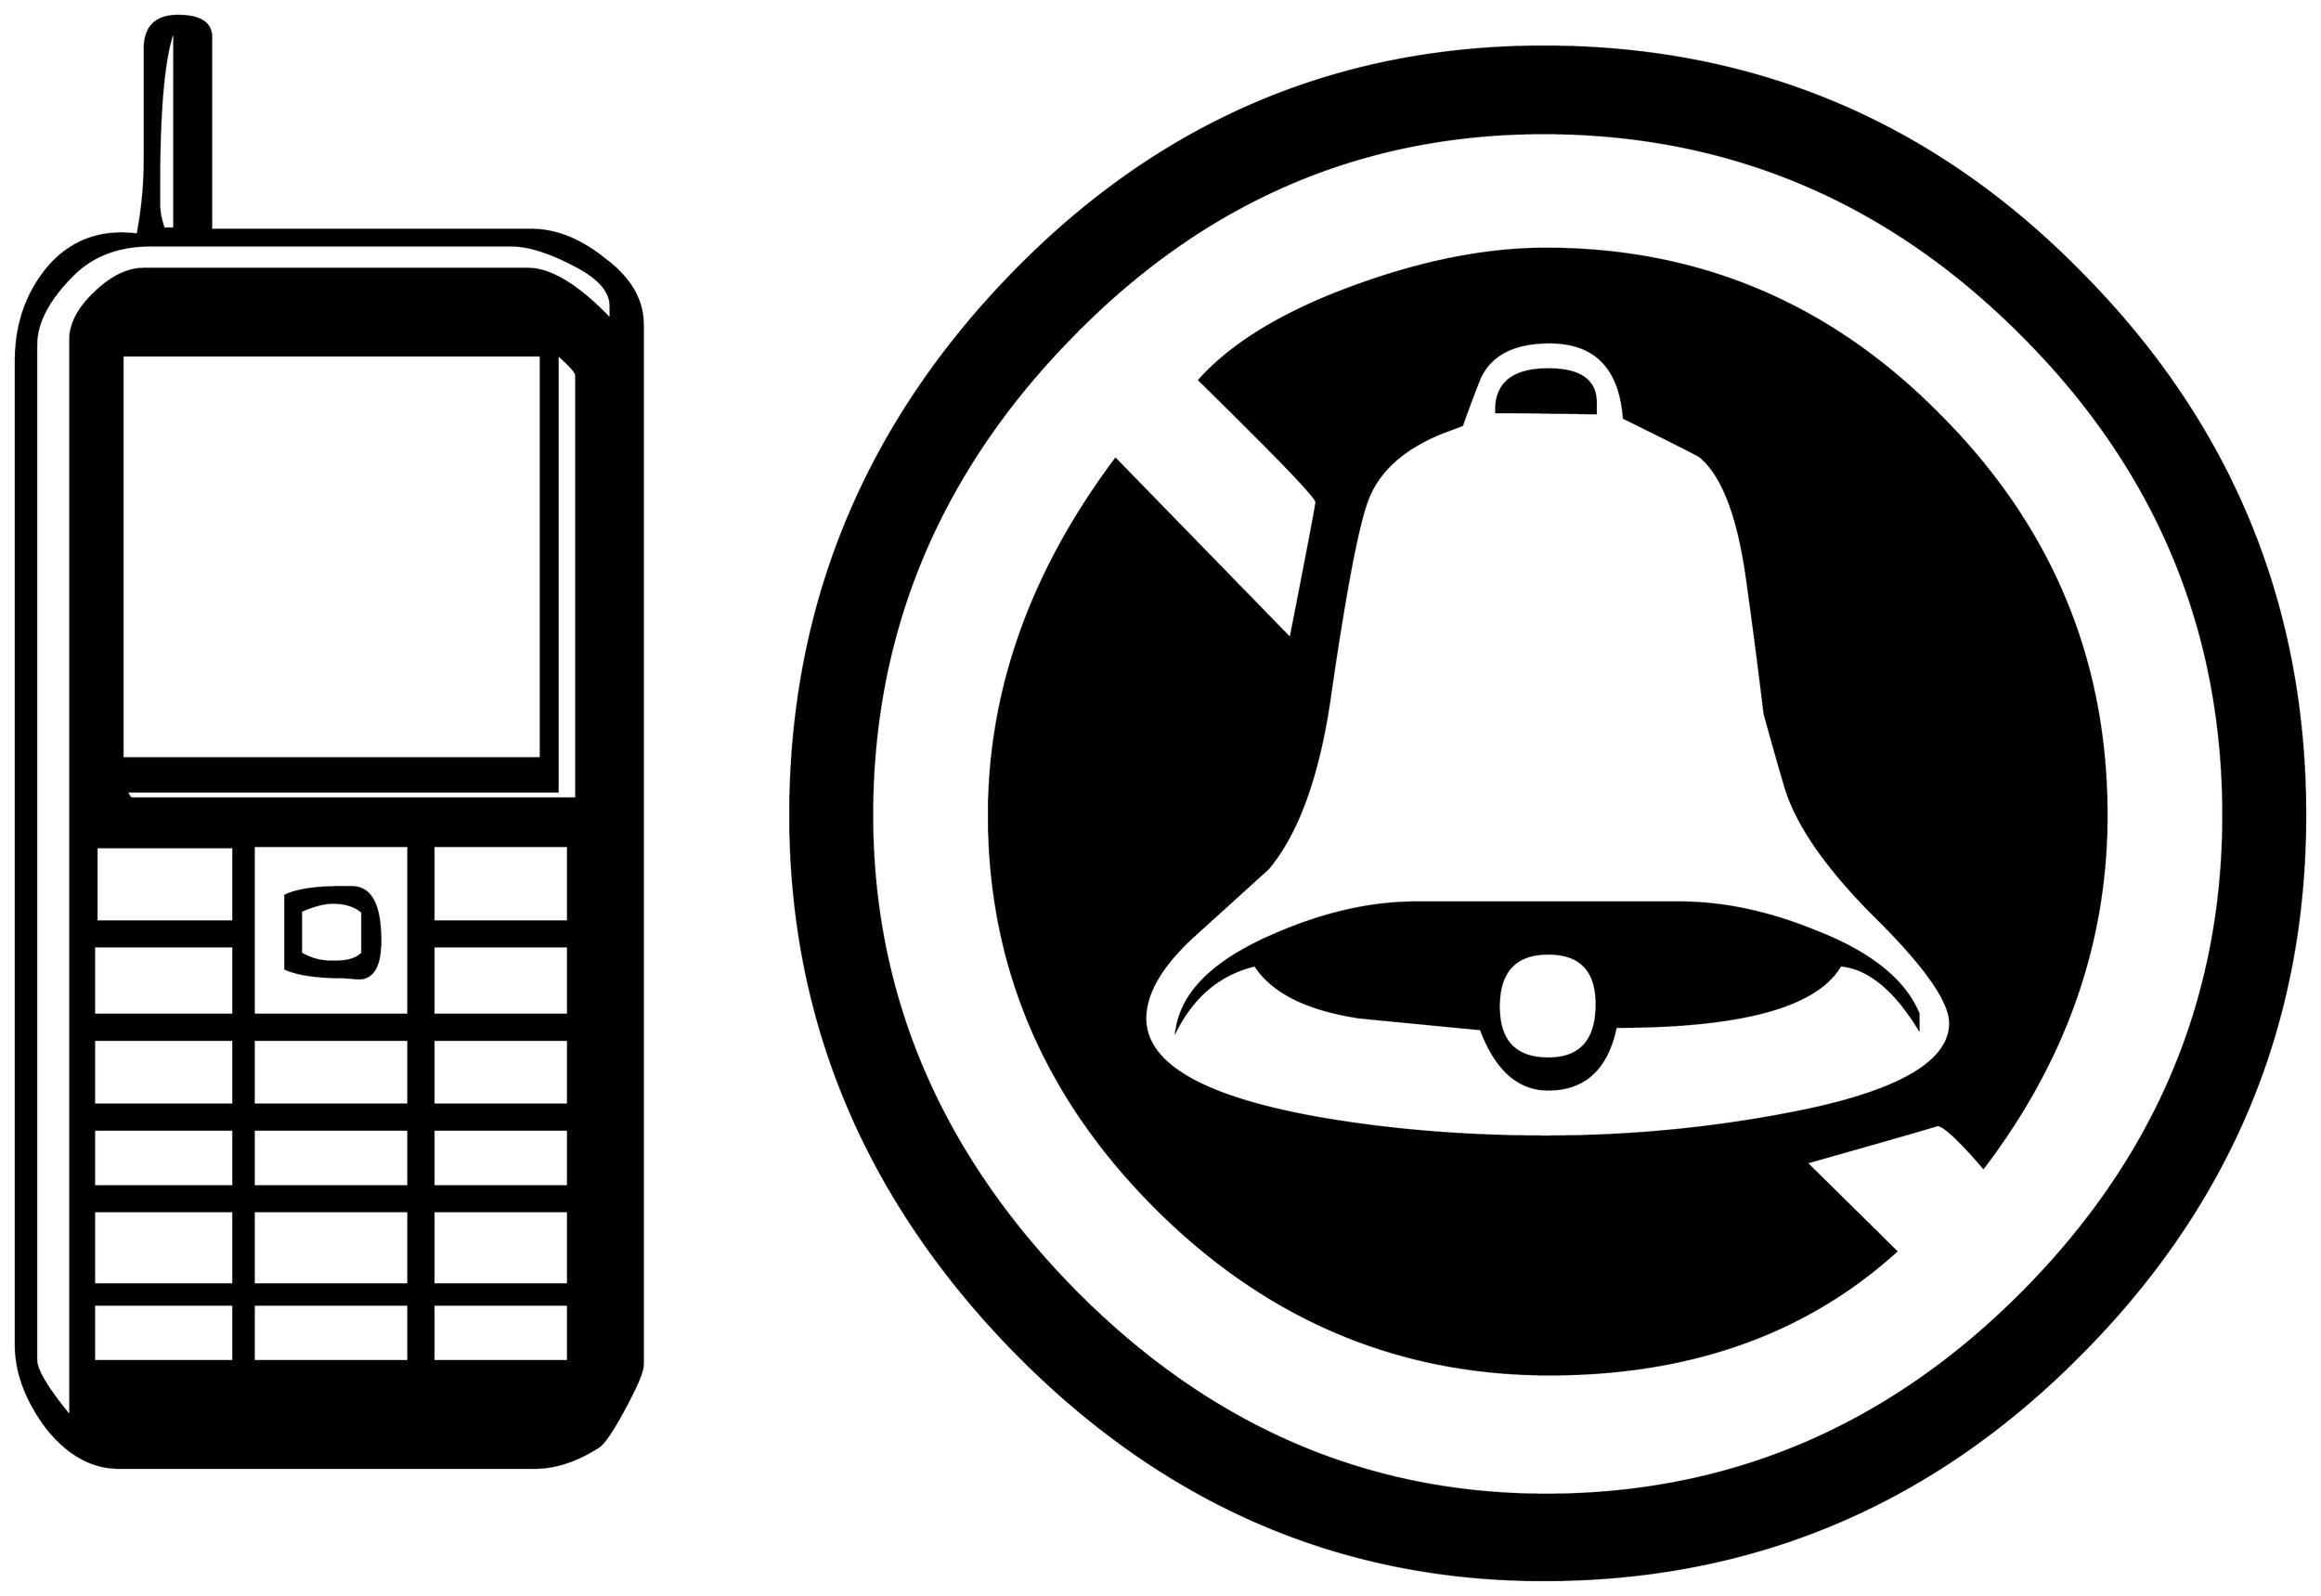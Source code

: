 


\begin{tikzpicture}[y=0.80pt, x=0.80pt, yscale=-1.0, xscale=1.0, inner sep=0pt, outer sep=0pt]
\begin{scope}[shift={(100.0,1679.0)},nonzero rule]
  \path[draw=.,fill=.,line width=1.600pt] (2018.0,-541.0) ..
    controls (2018.0,-364.333) and (1954.667,-212.333) ..
    (1828.0,-85.0) .. controls (1702.0,42.333) and (1550.667,106.0)
    .. (1374.0,106.0) .. controls (1202.0,106.0) and
    (1052.667,41.333) .. (926.0,-88.0) .. controls (800.0,-217.333)
    and (737.0,-368.333) .. (737.0,-541.0) .. controls
    (737.0,-717.0) and (799.333,-869.333) .. (924.0,-998.0) ..
    controls (1048.667,-1126.667) and (1198.667,-1191.0) ..
    (1374.0,-1191.0) .. controls (1552.0,-1191.0) and
    (1703.667,-1127.0) .. (1829.0,-999.0) .. controls
    (1955.0,-871.667) and (2018.0,-719.0) .. (2018.0,-541.0) --
    cycle(612.0,-76.0) .. controls (612.0,-70.667) and
    (607.0,-58.667) .. (597.0,-40.0) .. controls (587.0,-21.333) and
    (579.667,-10.333) .. (575.0,-7.0) .. controls (556.333,5.0) and
    (538.333,11.0) .. (521.0,11.0) -- (169.0,11.0) .. controls
    (146.333,11.0) and (126.0,-0.333) .. (108.0,-23.0) .. controls
    (90.667,-46.333) and (82.0,-69.667) .. (82.0,-93.0) --
    (82.0,-925.0) .. controls (82.0,-956.333) and (91.333,-983.0) ..
    (110.0,-1005.0) .. controls (129.333,-1027.0) and
    (154.333,-1036.0) .. (185.0,-1032.0) .. controls
    (189.0,-1053.333) and (191.0,-1074.0) .. (191.0,-1094.0) --
    (191.0,-1189.0) .. controls (191.0,-1207.667) and
    (200.333,-1217.0) .. (219.0,-1217.0) .. controls
    (237.667,-1217.0) and (247.0,-1211.0) .. (247.0,-1199.0) --
    (247.0,-1036.0) -- (518.0,-1036.0) .. controls
    (538.667,-1036.0) and (559.333,-1027.667) .. (580.0,-1011.0) ..
    controls (601.333,-995.0) and (612.0,-976.667) .. (612.0,-956.0)
    -- (612.0,-76.0) -- cycle(1949.0,-541.0) .. controls
    (1949.0,-698.333) and (1892.333,-833.667) .. (1779.0,-947.0) ..
    controls (1665.667,-1061.0) and (1530.667,-1118.0) ..
    (1374.0,-1118.0) .. controls (1219.333,-1118.0) and
    (1086.0,-1060.333) .. (974.0,-945.0) .. controls
    (862.0,-830.333) and (806.0,-695.667) .. (806.0,-541.0) ..
    controls (806.0,-389.0) and (863.0,-255.0) .. (977.0,-139.0)
    .. controls (1091.0,-23.667) and (1224.0,34.0) ..
    (1376.0,34.0) .. controls (1531.333,34.0) and (1665.667,-23.0)
    .. (1779.0,-137.0) .. controls (1892.333,-251.0) and
    (1949.0,-385.667) .. (1949.0,-541.0) -- cycle(216.0,-1037.0)
    -- (216.0,-1207.0) .. controls (207.333,-1185.667) and
    (203.0,-1142.0) .. (203.0,-1076.0) -- (203.0,-1058.0) ..
    controls (203.0,-1051.333) and (204.333,-1044.333) ..
    (207.0,-1037.0) -- (216.0,-1037.0) -- cycle(526.0,-589.0) --
    (526.0,-930.0) -- (172.0,-930.0) -- (172.0,-589.0) --
    (526.0,-589.0) -- cycle(556.0,-555.0) -- (556.0,-913.0) ..
    controls (556.0,-915.667) and (550.667,-921.667) .. (540.0,-931.0)
    -- (540.0,-561.0) -- (175.0,-561.0) -- (179.0,-555.0) --
    (556.0,-555.0) -- cycle(549.0,-451.0) -- (549.0,-515.0) --
    (435.0,-515.0) -- (435.0,-451.0) -- (549.0,-451.0) --
    cycle(549.0,-372.0) -- (549.0,-430.0) -- (435.0,-430.0) --
    (435.0,-372.0) -- (549.0,-372.0) -- cycle(585.0,-960.0) --
    (585.0,-972.0) .. controls (585.0,-984.667) and (574.333,-996.333)
    .. (553.0,-1007.0) .. controls (532.333,-1017.667) and
    (515.0,-1023.0) .. (501.0,-1023.0) -- (196.0,-1023.0) ..
    controls (168.667,-1023.0) and (146.667,-1014.667) ..
    (130.0,-998.0) .. controls (109.333,-977.333) and (99.0,-957.667)
    .. (99.0,-939.0) -- (99.0,-80.0) .. controls (99.0,-71.333)
    and (108.667,-55.333) .. (128.0,-32.0) -- (128.0,-943.0) ..
    controls (128.0,-956.333) and (135.0,-969.667) .. (149.0,-983.0)
    .. controls (163.0,-996.333) and (176.667,-1003.0) ..
    (190.0,-1003.0) -- (515.0,-1003.0) .. controls
    (534.333,-1003.0) and (557.667,-988.667) .. (585.0,-960.0) --
    cycle(549.0,-296.0) -- (549.0,-351.0) -- (435.0,-351.0) --
    (435.0,-296.0) -- (549.0,-296.0) -- cycle(414.0,-372.0) --
    (414.0,-515.0) -- (283.0,-515.0) -- (283.0,-372.0) --
    (414.0,-372.0) -- cycle(549.0,-227.0) -- (549.0,-275.0) --
    (435.0,-275.0) -- (435.0,-227.0) -- (549.0,-227.0) --
    cycle(266.0,-451.0) -- (266.0,-514.0) -- (150.0,-514.0) --
    (150.0,-451.0) -- (266.0,-451.0) -- cycle(414.0,-296.0) --
    (414.0,-351.0) -- (283.0,-351.0) -- (283.0,-296.0) --
    (414.0,-296.0) -- cycle(549.0,-144.0) -- (549.0,-206.0) --
    (435.0,-206.0) -- (435.0,-144.0) -- (549.0,-144.0) --
    cycle(266.0,-372.0) -- (266.0,-430.0) -- (148.0,-430.0) --
    (148.0,-372.0) -- (266.0,-372.0) -- cycle(414.0,-227.0) --
    (414.0,-275.0) -- (283.0,-275.0) -- (283.0,-227.0) --
    (414.0,-227.0) -- cycle(549.0,-79.0) -- (549.0,-127.0) --
    (435.0,-127.0) -- (435.0,-79.0) -- (549.0,-79.0) --
    cycle(266.0,-296.0) -- (266.0,-351.0) -- (148.0,-351.0) --
    (148.0,-296.0) -- (266.0,-296.0) -- cycle(414.0,-144.0) --
    (414.0,-206.0) -- (283.0,-206.0) -- (283.0,-144.0) --
    (414.0,-144.0) -- cycle(266.0,-227.0) -- (266.0,-275.0) --
    (148.0,-275.0) -- (148.0,-227.0) -- (266.0,-227.0) --
    cycle(414.0,-79.0) -- (414.0,-127.0) -- (283.0,-127.0) --
    (283.0,-79.0) -- (414.0,-79.0) -- cycle(266.0,-144.0) --
    (266.0,-206.0) -- (148.0,-206.0) -- (148.0,-144.0) --
    (266.0,-144.0) -- cycle(266.0,-79.0) -- (266.0,-127.0) --
    (148.0,-127.0) -- (148.0,-79.0) -- (266.0,-79.0) --
    cycle(1850.0,-541.0) .. controls (1850.0,-433.667) and
    (1815.333,-334.333) .. (1746.0,-243.0) .. controls
    (1725.333,-267.0) and (1712.333,-279.0) .. (1707.0,-279.0) ..
    controls (1708.333,-279.0) and (1671.333,-268.333) ..
    (1596.0,-247.0) -- (1672.0,-172.0) .. controls
    (1595.333,-102.667) and (1497.667,-68.0) .. (1379.0,-68.0) ..
    controls (1251.0,-68.0) and (1140.0,-115.0) ..
    (1046.0,-209.0) .. controls (952.0,-303.0) and
    (905.0,-413.667) .. (905.0,-541.0) .. controls (905.0,-646.333)
    and (940.667,-746.667) .. (1012.0,-842.0) -- (1160.0,-690.0) ..
    controls (1174.667,-764.667) and (1182.0,-803.333) ..
    (1182.0,-806.0) .. controls (1182.0,-810.0) and
    (1149.0,-844.333) .. (1083.0,-909.0) .. controls
    (1111.667,-941.0) and (1157.0,-968.0) .. (1219.0,-990.0) ..
    controls (1275.0,-1010.0) and (1327.333,-1020.0) ..
    (1376.0,-1020.0) .. controls (1506.0,-1020.0) and
    (1617.333,-972.667) .. (1710.0,-878.0) .. controls
    (1803.333,-784.0) and (1850.0,-671.667) .. (1850.0,-541.0) --
    cycle(390.0,-435.0) .. controls (390.0,-413.667) and
    (384.0,-403.0) .. (372.0,-403.0) -- (358.0,-404.0) ..
    controls (336.667,-404.0) and (320.667,-406.333) .. (310.0,-411.0)
    -- (310.0,-473.0) .. controls (320.0,-477.667) and
    (335.667,-480.0) .. (357.0,-480.0) -- (366.0,-480.0) ..
    controls (382.0,-480.0) and (390.0,-465.0) .. (390.0,-435.0)
    -- cycle(1718.0,-365.0) .. controls (1718.0,-383.0) and
    (1698.0,-412.0) .. (1658.0,-452.0) .. controls
    (1614.0,-495.333) and (1587.333,-533.667) .. (1578.0,-567.0) ..
    controls (1574.0,-580.333) and (1568.333,-600.333) ..
    (1561.0,-627.0) .. controls (1556.333,-665.667) and
    (1551.333,-704.0) .. (1546.0,-742.0) .. controls
    (1538.667,-794.0) and (1525.667,-828.0) .. (1507.0,-844.0) ..
    controls (1505.667,-845.333) and (1484.0,-856.333) ..
    (1442.0,-877.0) .. controls (1438.667,-919.667) and
    (1417.667,-941.0) .. (1379.0,-941.0) .. controls
    (1349.0,-941.0) and (1329.333,-931.0) .. (1320.0,-911.0) ..
    controls (1314.667,-897.667) and (1309.667,-884.333) ..
    (1305.0,-871.0) .. controls (1301.667,-869.667) and
    (1296.333,-867.667) .. (1289.0,-865.0) .. controls
    (1255.667,-851.667) and (1234.333,-832.667) .. (1225.0,-808.0) ..
    controls (1217.0,-787.333) and (1206.667,-733.667) ..
    (1194.0,-647.0) .. controls (1184.667,-577.667) and
    (1167.0,-527.333) .. (1141.0,-496.0) .. controls
    (1119.667,-476.667) and (1098.333,-457.333) .. (1077.0,-438.0) ..
    controls (1050.333,-413.333) and (1037.0,-390.333) ..
    (1037.0,-369.0) .. controls (1037.0,-330.333) and
    (1085.333,-302.333) .. (1182.0,-285.0) .. controls
    (1242.667,-274.333) and (1307.333,-269.0) .. (1376.0,-269.0) ..
    controls (1443.333,-269.0) and (1509.333,-275.0) ..
    (1574.0,-287.0) .. controls (1670.0,-304.333) and
    (1718.0,-330.333) .. (1718.0,-365.0) -- cycle(375.0,-424.0) --
    (375.0,-459.0) .. controls (369.0,-464.333) and (360.667,-467.0)
    .. (350.0,-467.0) .. controls (342.667,-467.0) and
    (333.667,-464.667) .. (323.0,-460.0) -- (323.0,-424.0) ..
    controls (331.0,-419.333) and (339.333,-417.0) .. (348.0,-417.0)
    -- (353.0,-417.0) .. controls (363.0,-417.0) and
    (370.333,-419.333) .. (375.0,-424.0) -- cycle(1418.0,-881.0) ..
    controls (1375.333,-881.667) and (1347.333,-882.0) ..
    (1334.0,-882.0) .. controls (1333.333,-906.0) and
    (1348.0,-918.0) .. (1378.0,-918.0) .. controls
    (1404.667,-918.0) and (1418.0,-908.667) .. (1418.0,-890.0) --
    (1418.0,-881.0) -- cycle(1691.0,-361.0) .. controls
    (1670.333,-394.333) and (1648.333,-412.0) .. (1625.0,-414.0) ..
    controls (1605.0,-379.333) and (1541.667,-362.0) ..
    (1435.0,-362.0) .. controls (1427.667,-326.667) and
    (1408.667,-309.0) .. (1378.0,-309.0) .. controls
    (1352.667,-309.0) and (1333.667,-326.0) .. (1321.0,-360.0) ..
    controls (1286.333,-363.333) and (1252.0,-366.667) ..
    (1218.0,-370.0) .. controls (1174.0,-376.667) and
    (1144.667,-391.333) .. (1130.0,-414.0) .. controls
    (1101.333,-407.333) and (1079.333,-389.667) .. (1064.0,-361.0) ..
    controls (1069.333,-392.333) and (1097.0,-418.667) ..
    (1147.0,-440.0) .. controls (1188.333,-458.0) and
    (1228.0,-467.0) .. (1266.0,-467.0) -- (1489.0,-467.0) ..
    controls (1525.667,-467.0) and (1563.667,-459.0) ..
    (1603.0,-443.0) .. controls (1649.667,-425.0) and
    (1679.0,-401.667) .. (1691.0,-373.0) -- (1691.0,-361.0) --
    cycle(1419.0,-381.0) .. controls (1419.0,-409.667) and
    (1405.333,-424.0) .. (1378.0,-424.0) .. controls
    (1350.0,-424.0) and (1336.0,-409.0) .. (1336.0,-379.0) ..
    controls (1336.0,-349.667) and (1350.0,-335.0) ..
    (1378.0,-335.0) .. controls (1405.333,-335.0) and
    (1419.0,-350.333) .. (1419.0,-381.0) -- cycle;
\end{scope}

\end{tikzpicture}

